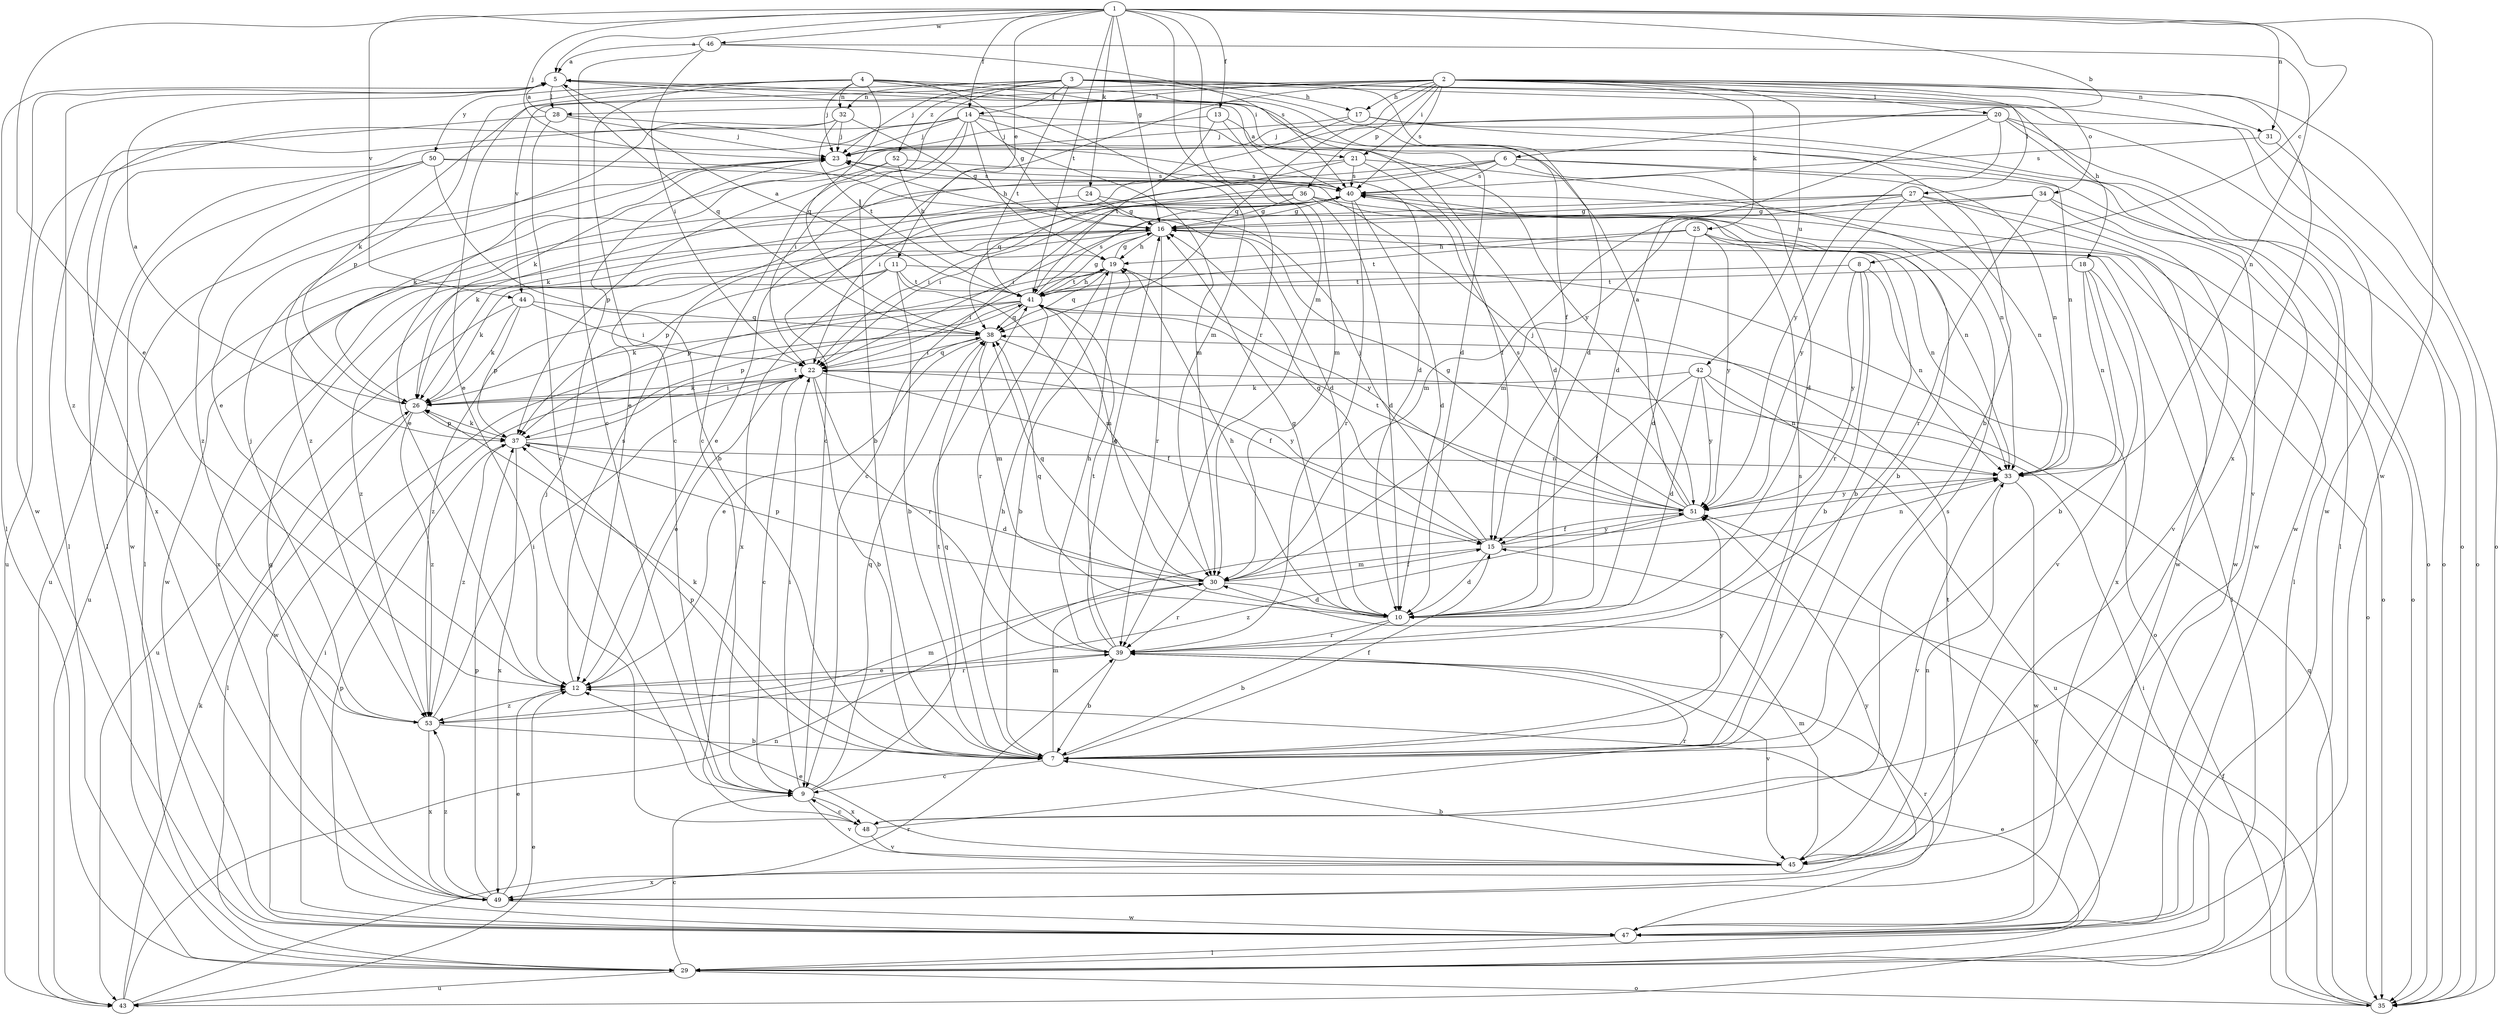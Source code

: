 strict digraph  {
	1 -> 5 [label=a];
	26 -> 5 [label=a];
	28 -> 5 [label=a];
	40 -> 5 [label=a];
	41 -> 5 [label=a];
	46 -> 5 [label=a];
	51 -> 5 [label=a];
	1 -> 6 [label=b];
	3 -> 7 [label=b];
	8 -> 7 [label=b];
	10 -> 7 [label=b];
	11 -> 7 [label=b];
	14 -> 7 [label=b];
	18 -> 7 [label=b];
	19 -> 7 [label=b];
	22 -> 7 [label=b];
	25 -> 7 [label=b];
	36 -> 7 [label=b];
	39 -> 7 [label=b];
	45 -> 7 [label=b];
	50 -> 7 [label=b];
	53 -> 7 [label=b];
	1 -> 8 [label=c];
	2 -> 9 [label=c];
	3 -> 9 [label=c];
	4 -> 9 [label=c];
	6 -> 9 [label=c];
	7 -> 9 [label=c];
	22 -> 9 [label=c];
	28 -> 9 [label=c];
	29 -> 9 [label=c];
	46 -> 9 [label=c];
	48 -> 9 [label=c];
	3 -> 10 [label=d];
	4 -> 10 [label=d];
	6 -> 10 [label=d];
	13 -> 10 [label=d];
	15 -> 10 [label=d];
	20 -> 10 [label=d];
	25 -> 10 [label=d];
	28 -> 10 [label=d];
	30 -> 10 [label=d];
	36 -> 10 [label=d];
	37 -> 10 [label=d];
	40 -> 10 [label=d];
	42 -> 10 [label=d];
	50 -> 10 [label=d];
	1 -> 11 [label=e];
	1 -> 12 [label=e];
	3 -> 12 [label=e];
	17 -> 12 [label=e];
	22 -> 12 [label=e];
	23 -> 12 [label=e];
	29 -> 12 [label=e];
	32 -> 12 [label=e];
	36 -> 12 [label=e];
	38 -> 12 [label=e];
	39 -> 12 [label=e];
	43 -> 12 [label=e];
	45 -> 12 [label=e];
	49 -> 12 [label=e];
	1 -> 13 [label=f];
	1 -> 14 [label=f];
	3 -> 14 [label=f];
	4 -> 15 [label=f];
	7 -> 15 [label=f];
	21 -> 15 [label=f];
	22 -> 15 [label=f];
	30 -> 15 [label=f];
	35 -> 15 [label=f];
	38 -> 15 [label=f];
	42 -> 15 [label=f];
	51 -> 15 [label=f];
	1 -> 16 [label=g];
	4 -> 16 [label=g];
	10 -> 16 [label=g];
	15 -> 16 [label=g];
	19 -> 16 [label=g];
	24 -> 16 [label=g];
	27 -> 16 [label=g];
	32 -> 16 [label=g];
	34 -> 16 [label=g];
	36 -> 16 [label=g];
	39 -> 16 [label=g];
	40 -> 16 [label=g];
	41 -> 16 [label=g];
	49 -> 16 [label=g];
	51 -> 16 [label=g];
	2 -> 17 [label=h];
	3 -> 17 [label=h];
	3 -> 18 [label=h];
	7 -> 19 [label=h];
	10 -> 19 [label=h];
	14 -> 19 [label=h];
	16 -> 19 [label=h];
	25 -> 19 [label=h];
	39 -> 19 [label=h];
	41 -> 19 [label=h];
	52 -> 19 [label=h];
	2 -> 20 [label=i];
	2 -> 21 [label=i];
	4 -> 21 [label=i];
	6 -> 22 [label=i];
	9 -> 22 [label=i];
	14 -> 22 [label=i];
	19 -> 22 [label=i];
	26 -> 22 [label=i];
	27 -> 22 [label=i];
	35 -> 22 [label=i];
	36 -> 22 [label=i];
	38 -> 22 [label=i];
	40 -> 22 [label=i];
	44 -> 22 [label=i];
	46 -> 22 [label=i];
	47 -> 22 [label=i];
	53 -> 22 [label=i];
	1 -> 23 [label=j];
	3 -> 23 [label=j];
	4 -> 23 [label=j];
	13 -> 23 [label=j];
	14 -> 23 [label=j];
	15 -> 23 [label=j];
	17 -> 23 [label=j];
	20 -> 23 [label=j];
	28 -> 23 [label=j];
	32 -> 23 [label=j];
	48 -> 23 [label=j];
	51 -> 23 [label=j];
	53 -> 23 [label=j];
	1 -> 24 [label=k];
	2 -> 25 [label=k];
	2 -> 26 [label=k];
	7 -> 26 [label=k];
	11 -> 26 [label=k];
	20 -> 26 [label=k];
	21 -> 26 [label=k];
	22 -> 26 [label=k];
	24 -> 26 [label=k];
	37 -> 26 [label=k];
	41 -> 26 [label=k];
	42 -> 26 [label=k];
	43 -> 26 [label=k];
	44 -> 26 [label=k];
	52 -> 26 [label=k];
	2 -> 27 [label=l];
	2 -> 28 [label=l];
	5 -> 28 [label=l];
	5 -> 29 [label=l];
	14 -> 29 [label=l];
	16 -> 29 [label=l];
	20 -> 29 [label=l];
	23 -> 29 [label=l];
	26 -> 29 [label=l];
	28 -> 29 [label=l];
	40 -> 29 [label=l];
	47 -> 29 [label=l];
	1 -> 30 [label=m];
	5 -> 30 [label=m];
	7 -> 30 [label=m];
	11 -> 30 [label=m];
	13 -> 30 [label=m];
	14 -> 30 [label=m];
	15 -> 30 [label=m];
	27 -> 30 [label=m];
	34 -> 30 [label=m];
	38 -> 30 [label=m];
	45 -> 30 [label=m];
	53 -> 30 [label=m];
	1 -> 31 [label=n];
	2 -> 31 [label=n];
	3 -> 32 [label=n];
	4 -> 32 [label=n];
	6 -> 33 [label=n];
	8 -> 33 [label=n];
	14 -> 33 [label=n];
	15 -> 33 [label=n];
	18 -> 33 [label=n];
	21 -> 33 [label=n];
	24 -> 33 [label=n];
	25 -> 33 [label=n];
	27 -> 33 [label=n];
	37 -> 33 [label=n];
	42 -> 33 [label=n];
	43 -> 33 [label=n];
	45 -> 33 [label=n];
	46 -> 33 [label=n];
	2 -> 34 [label=o];
	2 -> 35 [label=o];
	3 -> 35 [label=o];
	11 -> 35 [label=o];
	16 -> 35 [label=o];
	17 -> 35 [label=o];
	20 -> 35 [label=o];
	27 -> 35 [label=o];
	29 -> 35 [label=o];
	31 -> 35 [label=o];
	34 -> 35 [label=o];
	2 -> 36 [label=p];
	4 -> 37 [label=p];
	7 -> 37 [label=p];
	16 -> 37 [label=p];
	19 -> 37 [label=p];
	26 -> 37 [label=p];
	30 -> 37 [label=p];
	41 -> 37 [label=p];
	44 -> 37 [label=p];
	47 -> 37 [label=p];
	49 -> 37 [label=p];
	52 -> 37 [label=p];
	2 -> 38 [label=q];
	4 -> 38 [label=q];
	5 -> 38 [label=q];
	7 -> 38 [label=q];
	9 -> 38 [label=q];
	10 -> 38 [label=q];
	19 -> 38 [label=q];
	21 -> 38 [label=q];
	22 -> 38 [label=q];
	30 -> 38 [label=q];
	35 -> 38 [label=q];
	41 -> 38 [label=q];
	44 -> 38 [label=q];
	1 -> 39 [label=r];
	8 -> 39 [label=r];
	10 -> 39 [label=r];
	12 -> 39 [label=r];
	16 -> 39 [label=r];
	22 -> 39 [label=r];
	30 -> 39 [label=r];
	34 -> 39 [label=r];
	40 -> 39 [label=r];
	41 -> 39 [label=r];
	43 -> 39 [label=r];
	47 -> 39 [label=r];
	48 -> 39 [label=r];
	2 -> 40 [label=s];
	6 -> 40 [label=s];
	7 -> 40 [label=s];
	12 -> 40 [label=s];
	21 -> 40 [label=s];
	23 -> 40 [label=s];
	31 -> 40 [label=s];
	41 -> 40 [label=s];
	46 -> 40 [label=s];
	48 -> 40 [label=s];
	50 -> 40 [label=s];
	51 -> 40 [label=s];
	52 -> 40 [label=s];
	1 -> 41 [label=t];
	3 -> 41 [label=t];
	8 -> 41 [label=t];
	9 -> 41 [label=t];
	11 -> 41 [label=t];
	13 -> 41 [label=t];
	18 -> 41 [label=t];
	19 -> 41 [label=t];
	25 -> 41 [label=t];
	30 -> 41 [label=t];
	32 -> 41 [label=t];
	37 -> 41 [label=t];
	39 -> 41 [label=t];
	49 -> 41 [label=t];
	51 -> 41 [label=t];
	2 -> 42 [label=u];
	14 -> 43 [label=u];
	29 -> 43 [label=u];
	40 -> 43 [label=u];
	42 -> 43 [label=u];
	44 -> 43 [label=u];
	50 -> 43 [label=u];
	1 -> 44 [label=v];
	2 -> 44 [label=v];
	9 -> 45 [label=v];
	17 -> 45 [label=v];
	18 -> 45 [label=v];
	33 -> 45 [label=v];
	34 -> 45 [label=v];
	39 -> 45 [label=v];
	48 -> 45 [label=v];
	1 -> 46 [label=w];
	1 -> 47 [label=w];
	3 -> 47 [label=w];
	5 -> 47 [label=w];
	6 -> 47 [label=w];
	16 -> 47 [label=w];
	20 -> 47 [label=w];
	27 -> 47 [label=w];
	33 -> 47 [label=w];
	36 -> 47 [label=w];
	38 -> 47 [label=w];
	49 -> 47 [label=w];
	50 -> 47 [label=w];
	2 -> 48 [label=x];
	9 -> 48 [label=x];
	11 -> 48 [label=x];
	16 -> 49 [label=x];
	18 -> 49 [label=x];
	32 -> 49 [label=x];
	37 -> 49 [label=x];
	45 -> 49 [label=x];
	53 -> 49 [label=x];
	4 -> 50 [label=y];
	7 -> 51 [label=y];
	8 -> 51 [label=y];
	14 -> 51 [label=y];
	15 -> 51 [label=y];
	19 -> 51 [label=y];
	20 -> 51 [label=y];
	22 -> 51 [label=y];
	25 -> 51 [label=y];
	27 -> 51 [label=y];
	29 -> 51 [label=y];
	33 -> 51 [label=y];
	42 -> 51 [label=y];
	49 -> 51 [label=y];
	3 -> 52 [label=z];
	5 -> 53 [label=z];
	6 -> 53 [label=z];
	11 -> 53 [label=z];
	12 -> 53 [label=z];
	26 -> 53 [label=z];
	37 -> 53 [label=z];
	41 -> 53 [label=z];
	49 -> 53 [label=z];
	50 -> 53 [label=z];
	51 -> 53 [label=z];
}
